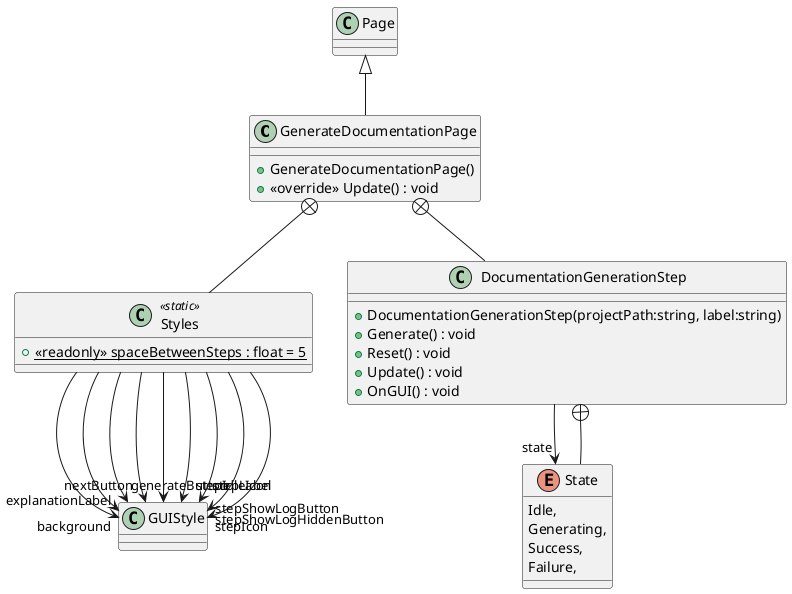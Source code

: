 @startuml
class GenerateDocumentationPage {
    + GenerateDocumentationPage()
    + <<override>> Update() : void
}
class Styles <<static>> {
    + {static} <<readonly>> spaceBetweenSteps : float = 5
}
class DocumentationGenerationStep {
    + DocumentationGenerationStep(projectPath:string, label:string)
    + Generate() : void
    + Reset() : void
    + Update() : void
    + OnGUI() : void
}
enum State {
    Idle,
    Generating,
    Success,
    Failure,
}
Page <|-- GenerateDocumentationPage
GenerateDocumentationPage +-- Styles
Styles --> "background" GUIStyle
Styles --> "explanationLabel" GUIStyle
Styles --> "generateButton" GUIStyle
Styles --> "nextButton" GUIStyle
Styles --> "stepLabel" GUIStyle
Styles --> "stepIdleIcon" GUIStyle
Styles --> "stepShowLogButton" GUIStyle
Styles --> "stepShowLogHiddenButton" GUIStyle
Styles --> "stepIcon" GUIStyle
GenerateDocumentationPage +-- DocumentationGenerationStep
DocumentationGenerationStep --> "state" State
DocumentationGenerationStep +-- State
@enduml
